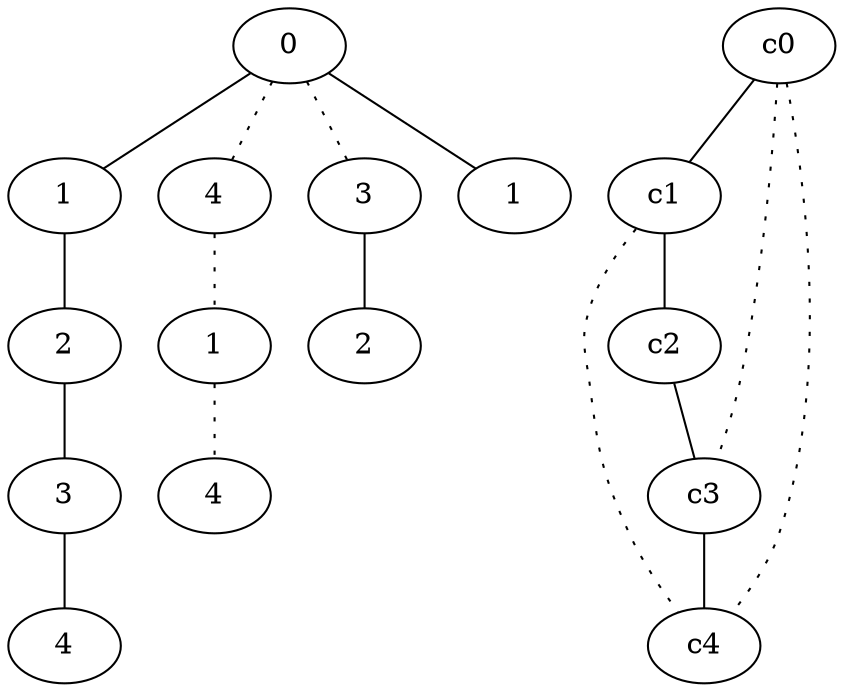 graph {
a0[label=0];
a1[label=1];
a2[label=2];
a3[label=3];
a4[label=4];
a5[label=4];
a6[label=1];
a7[label=4];
a8[label=3];
a9[label=2];
a10[label=1];
a0 -- a1;
a0 -- a5 [style=dotted];
a0 -- a8 [style=dotted];
a0 -- a10;
a1 -- a2;
a2 -- a3;
a3 -- a4;
a5 -- a6 [style=dotted];
a6 -- a7 [style=dotted];
a8 -- a9;
c0 -- c1;
c0 -- c3 [style=dotted];
c0 -- c4 [style=dotted];
c1 -- c2;
c1 -- c4 [style=dotted];
c2 -- c3;
c3 -- c4;
}
